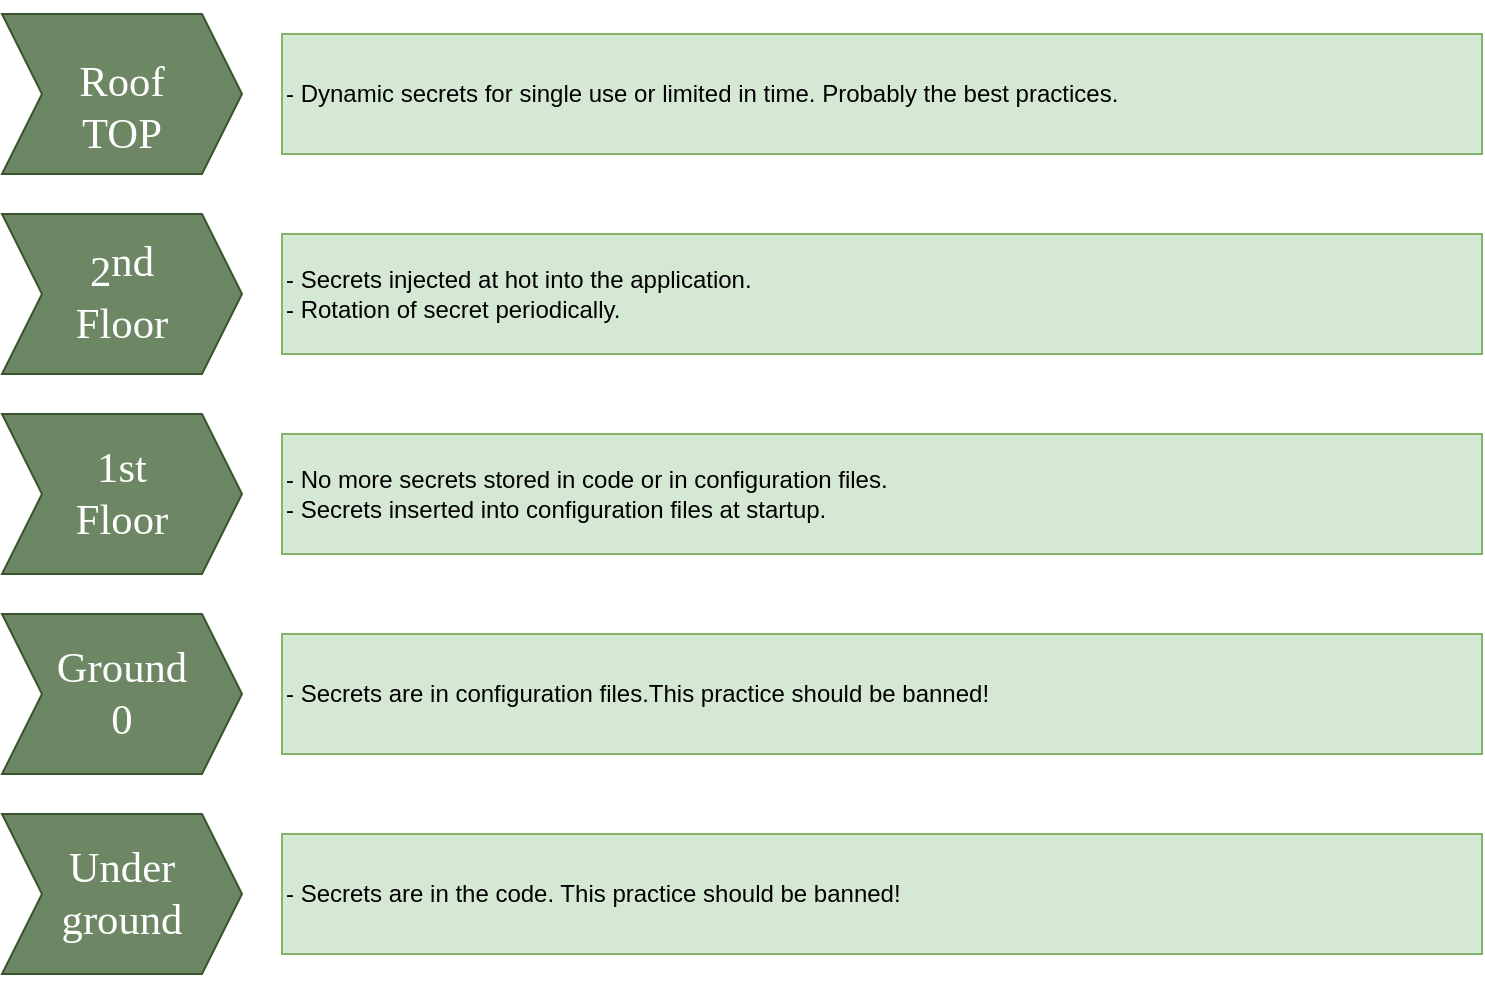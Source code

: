 <mxfile version="14.1.8" type="device"><diagram id="ixeQwvOMofHdw4tTcoik" name="Page-1"><mxGraphModel dx="1913" dy="1985" grid="1" gridSize="10" guides="1" tooltips="1" connect="1" arrows="1" fold="1" page="1" pageScale="1" pageWidth="827" pageHeight="1169" math="0" shadow="0"><root><mxCell id="0"/><mxCell id="1" parent="0"/><mxCell id="JVcRZTbpZGTy5rUx3qlI-1" value="- Dynamic secrets for single use or limited in time. Probably the best practices." style="rounded=0;whiteSpace=wrap;html=1;fillColor=#d5e8d4;strokeColor=#82b366;align=left;" vertex="1" parent="1"><mxGeometry x="-120" width="600" height="60" as="geometry"/></mxCell><mxCell id="JVcRZTbpZGTy5rUx3qlI-2" value="&lt;br&gt;&lt;br&gt;&lt;p style=&quot;margin-top: 0pt ; margin-bottom: 0pt ; margin-left: 0in&quot;&gt;&lt;span style=&quot;font-size: 16.0pt ; font-family: &amp;#34;calibri&amp;#34; ; color: white&quot;&gt;Roof &lt;br&gt;&lt;/span&gt;&lt;/p&gt;&lt;p style=&quot;margin-top: 0pt ; margin-bottom: 0pt ; margin-left: 0in&quot;&gt;&lt;span style=&quot;font-size: 16.0pt ; font-family: &amp;#34;calibri&amp;#34; ; color: white&quot;&gt;TOP&lt;/span&gt;&lt;/p&gt;&lt;br&gt;" style="shape=step;perimeter=stepPerimeter;whiteSpace=wrap;html=1;fixedSize=1;fillColor=#6d8764;strokeColor=#3A5431;fontColor=#ffffff;" vertex="1" parent="1"><mxGeometry x="-260" y="-10" width="120" height="80" as="geometry"/></mxCell><mxCell id="JVcRZTbpZGTy5rUx3qlI-3" value="&lt;br/&gt;&lt;br/&gt;&lt;p style=&quot;margin-top: 0pt ; margin-bottom: 0pt ; margin-left: 0in&quot;&gt;&lt;span style=&quot;font-size: 16.0pt ; font-family: &amp;#34;calibri&amp;#34; ; color: white&quot;&gt;2&lt;/span&gt;&lt;span style=&quot;font-size: 16.0pt ; font-family: &amp;#34;calibri&amp;#34; ; color: white ; vertical-align: super&quot;&gt;nd&lt;/span&gt;&lt;span style=&quot;font-size: 16.0pt ; font-family: &amp;#34;calibri&amp;#34; ; color: white&quot;&gt; &lt;/span&gt;&lt;span style=&quot;font-size: 16.0pt ; font-family: &amp;#34;calibri&amp;#34; ; color: white&quot;&gt;&lt;br&gt;&lt;/span&gt;&lt;/p&gt;&lt;p style=&quot;margin-top: 0pt ; margin-bottom: 0pt ; margin-left: 0in&quot;&gt;&lt;span style=&quot;font-size: 16.0pt ; font-family: &amp;#34;calibri&amp;#34; ; color: white&quot;&gt;Floor&lt;/span&gt;&lt;/p&gt;&lt;br/&gt;&lt;br/&gt;" style="shape=step;perimeter=stepPerimeter;whiteSpace=wrap;html=1;fixedSize=1;fillColor=#6d8764;strokeColor=#3A5431;fontColor=#ffffff;" vertex="1" parent="1"><mxGeometry x="-260" y="90" width="120" height="80" as="geometry"/></mxCell><mxCell id="JVcRZTbpZGTy5rUx3qlI-4" value="&lt;div&gt;- Secrets injected at hot into the application.&lt;/div&gt;&lt;div&gt;- Rotation of secret periodically.&lt;br&gt;&lt;/div&gt;" style="rounded=0;whiteSpace=wrap;html=1;fillColor=#d5e8d4;strokeColor=#82b366;align=left;" vertex="1" parent="1"><mxGeometry x="-120" y="100" width="600" height="60" as="geometry"/></mxCell><mxCell id="JVcRZTbpZGTy5rUx3qlI-5" value="&lt;br/&gt;&lt;br/&gt;&lt;p style=&quot;margin-top: 0pt ; margin-bottom: 0pt ; margin-left: 0in&quot;&gt;&lt;span style=&quot;font-size: 16.0pt ; font-family: &amp;#34;calibri&amp;#34; ; color: white&quot;&gt;1st &lt;/span&gt;&lt;span style=&quot;font-size: 16.0pt ; font-family: &amp;#34;calibri&amp;#34; ; color: white&quot;&gt;&lt;br&gt;&lt;/span&gt;&lt;/p&gt;&lt;p style=&quot;margin-top: 0pt ; margin-bottom: 0pt ; margin-left: 0in&quot;&gt;&lt;span style=&quot;font-size: 16.0pt ; font-family: &amp;#34;calibri&amp;#34; ; color: white&quot;&gt;Floor&lt;/span&gt;&lt;/p&gt;&lt;br/&gt;&lt;br/&gt;" style="shape=step;perimeter=stepPerimeter;whiteSpace=wrap;html=1;fixedSize=1;fillColor=#6d8764;strokeColor=#3A5431;fontColor=#ffffff;" vertex="1" parent="1"><mxGeometry x="-260" y="190" width="120" height="80" as="geometry"/></mxCell><mxCell id="JVcRZTbpZGTy5rUx3qlI-6" value="&lt;div&gt;- No more secrets stored in code or in configuration files.&lt;/div&gt;&lt;div&gt;- Secrets inserted into configuration files at startup.&lt;br&gt;&lt;/div&gt;" style="rounded=0;whiteSpace=wrap;html=1;fillColor=#d5e8d4;strokeColor=#82b366;align=left;" vertex="1" parent="1"><mxGeometry x="-120" y="200" width="600" height="60" as="geometry"/></mxCell><mxCell id="JVcRZTbpZGTy5rUx3qlI-7" value="&lt;br/&gt;&lt;br/&gt;&lt;p style=&quot;margin-top: 0pt ; margin-bottom: 0pt ; margin-left: 0in&quot;&gt;&lt;span style=&quot;font-size: 16.0pt ; font-family: &amp;#34;calibri&amp;#34; ; color: white&quot;&gt;Ground &lt;br&gt;&lt;/span&gt;&lt;/p&gt;&lt;p style=&quot;margin-top: 0pt ; margin-bottom: 0pt ; margin-left: 0in&quot;&gt;&lt;span style=&quot;font-size: 16.0pt ; font-family: &amp;#34;calibri&amp;#34; ; color: white&quot;&gt;0&lt;/span&gt;&lt;/p&gt;&lt;br/&gt;&lt;br/&gt;" style="shape=step;perimeter=stepPerimeter;whiteSpace=wrap;html=1;fixedSize=1;fillColor=#6d8764;strokeColor=#3A5431;fontColor=#ffffff;" vertex="1" parent="1"><mxGeometry x="-260" y="290" width="120" height="80" as="geometry"/></mxCell><mxCell id="JVcRZTbpZGTy5rUx3qlI-8" value="&lt;pre class=&quot;tw-data-text tw-text-large XcVN5d tw-ta&quot; id=&quot;tw-target-text&quot; style=&quot;text-align: left&quot; dir=&quot;ltr&quot;&gt;&lt;font face=&quot;Helvetica&quot;&gt;&lt;span lang=&quot;en&quot;&gt;- Secrets are in configuration files.&lt;/span&gt;&lt;/font&gt;&lt;font face=&quot;Helvetica&quot;&gt;&lt;span lang=&quot;en&quot;&gt;This practice should be banned!&lt;/span&gt;&lt;/font&gt;&lt;/pre&gt;" style="rounded=0;whiteSpace=wrap;html=1;fillColor=#d5e8d4;strokeColor=#82b366;align=left;" vertex="1" parent="1"><mxGeometry x="-120" y="300" width="600" height="60" as="geometry"/></mxCell><mxCell id="JVcRZTbpZGTy5rUx3qlI-9" value="&lt;br/&gt;&lt;br/&gt;&lt;p style=&quot;margin-top: 0pt ; margin-bottom: 0pt ; margin-left: 0in&quot;&gt;&lt;span style=&quot;font-size: 16.0pt ; font-family: &amp;#34;calibri&amp;#34; ; color: white&quot;&gt;Under &lt;/span&gt;&lt;span style=&quot;font-size: 16.0pt ; font-family: &amp;#34;calibri&amp;#34; ; color: white&quot;&gt;ground&lt;/span&gt;&lt;/p&gt;&lt;br/&gt;&lt;br/&gt;" style="shape=step;perimeter=stepPerimeter;whiteSpace=wrap;html=1;fixedSize=1;fillColor=#6d8764;strokeColor=#3A5431;fontColor=#ffffff;" vertex="1" parent="1"><mxGeometry x="-260" y="390" width="120" height="80" as="geometry"/></mxCell><mxCell id="JVcRZTbpZGTy5rUx3qlI-10" value="&lt;pre class=&quot;tw-data-text tw-text-large XcVN5d tw-ta&quot; id=&quot;tw-target-text&quot; dir=&quot;ltr&quot;&gt;&lt;font face=&quot;Helvetica&quot;&gt;&lt;span lang=&quot;en&quot;&gt;- Secrets are in the code. This practice should be banned!&lt;/span&gt;&lt;/font&gt;&lt;/pre&gt;" style="rounded=0;whiteSpace=wrap;html=1;fillColor=#d5e8d4;strokeColor=#82b366;align=left;" vertex="1" parent="1"><mxGeometry x="-120" y="400" width="600" height="60" as="geometry"/></mxCell></root></mxGraphModel></diagram></mxfile>